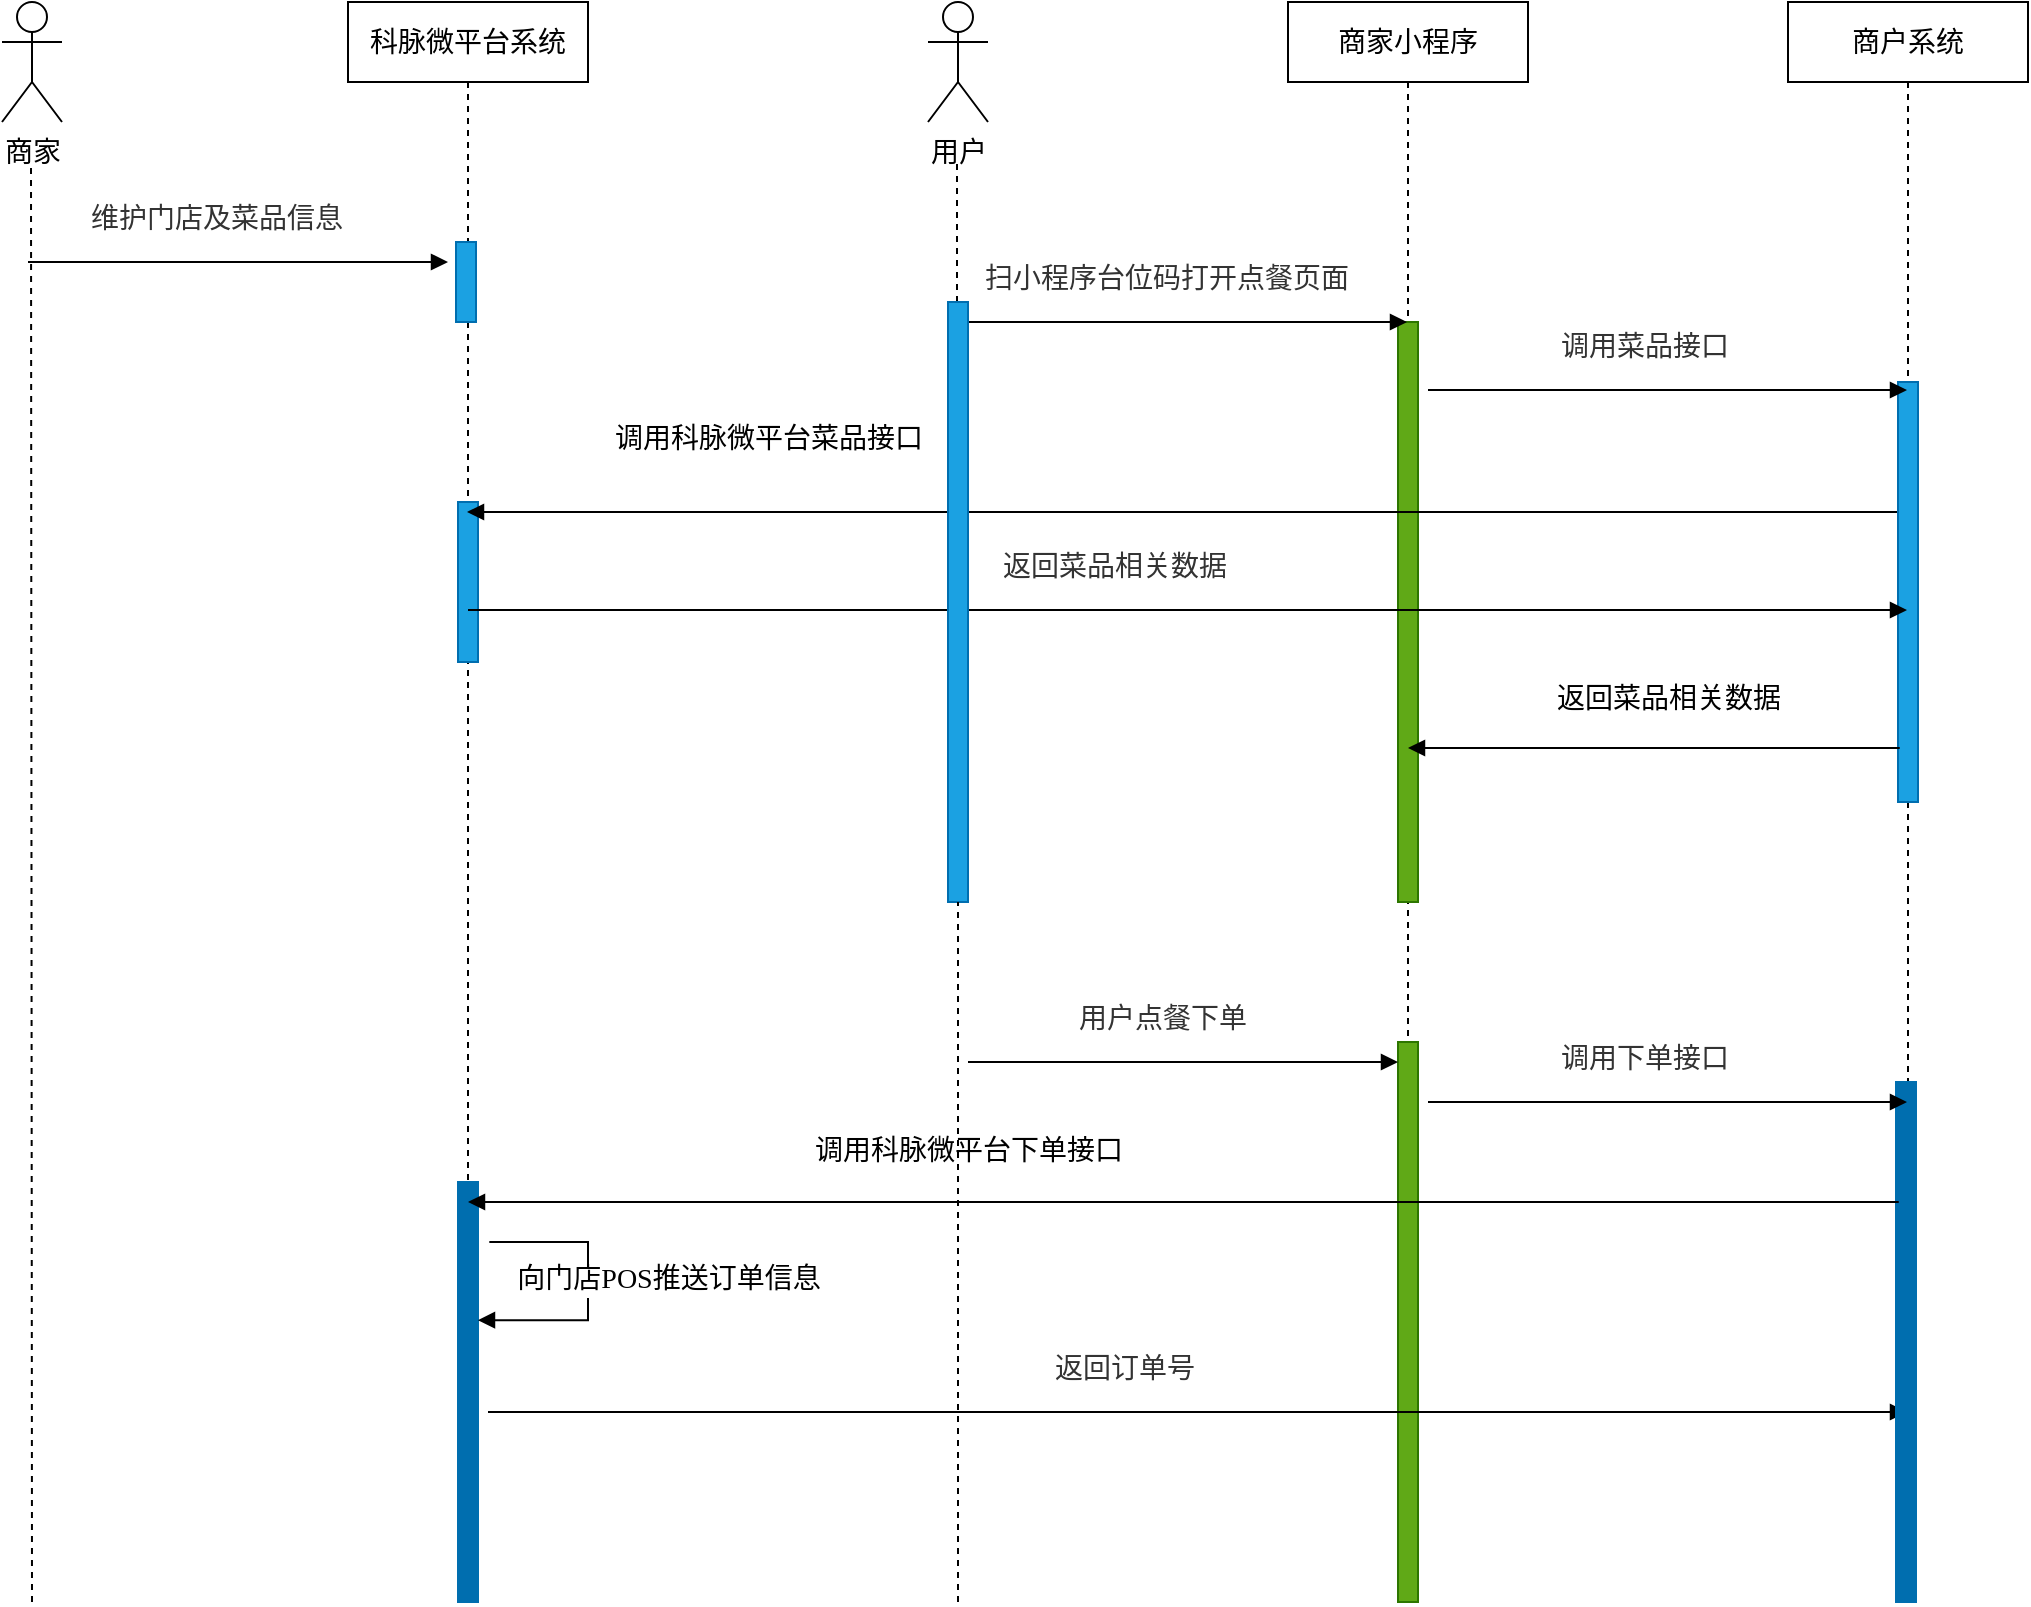 <mxfile version="14.5.10" type="github">
  <diagram id="5aa129d9-4b51-9b99-0a78-bb2f967fc3d4" name="Page-1">
    <mxGraphModel dx="1822" dy="794" grid="1" gridSize="10" guides="1" tooltips="1" connect="1" arrows="1" fold="1" page="0" pageScale="1" pageWidth="827" pageHeight="1169" background="#ffffff" math="0" shadow="0">
      <root>
        <mxCell id="0" />
        <mxCell id="1" parent="0" />
        <mxCell id="y1rh6phJj4241kgfLrmI-49" value="&lt;font style=&quot;font-size: 14px&quot;&gt;商家&lt;/font&gt;" style="shape=umlActor;verticalLabelPosition=bottom;verticalAlign=top;html=1;outlineConnect=0;movable=1;resizable=1;rotatable=1;deletable=1;editable=1;connectable=1;" parent="1" vertex="1">
          <mxGeometry x="-53" y="80" width="30" height="60" as="geometry" />
        </mxCell>
        <mxCell id="y1rh6phJj4241kgfLrmI-62" value="商家小程序" style="shape=umlLifeline;perimeter=lifelinePerimeter;whiteSpace=wrap;html=1;container=1;collapsible=0;recursiveResize=0;outlineConnect=0;fontSize=14;" parent="1" vertex="1">
          <mxGeometry x="590" y="80" width="120" height="800" as="geometry" />
        </mxCell>
        <mxCell id="y1rh6phJj4241kgfLrmI-63" value="" style="html=1;points=[];perimeter=orthogonalPerimeter;fillColor=#60a917;strokeColor=#2D7600;fontColor=#ffffff;" parent="y1rh6phJj4241kgfLrmI-62" vertex="1">
          <mxGeometry x="55" y="160" width="10" height="290" as="geometry" />
        </mxCell>
        <mxCell id="QpcFcwuWjfST1NYp_s-o-11" value="" style="html=1;points=[];perimeter=orthogonalPerimeter;fillColor=#60a917;strokeColor=#2D7600;fontColor=#ffffff;" parent="y1rh6phJj4241kgfLrmI-62" vertex="1">
          <mxGeometry x="55" y="520" width="10" height="280" as="geometry" />
        </mxCell>
        <mxCell id="y1rh6phJj4241kgfLrmI-64" value="&lt;font style=&quot;font-size: 14px&quot;&gt;科脉微平台系统&lt;/font&gt;" style="shape=umlLifeline;perimeter=lifelinePerimeter;whiteSpace=wrap;html=1;container=1;collapsible=0;recursiveResize=0;outlineConnect=0;" parent="1" vertex="1">
          <mxGeometry x="120" y="80" width="120" height="800" as="geometry" />
        </mxCell>
        <mxCell id="y1rh6phJj4241kgfLrmI-65" value="" style="html=1;points=[];perimeter=orthogonalPerimeter;fillColor=#1ba1e2;strokeColor=#006EAF;fontColor=#ffffff;" parent="y1rh6phJj4241kgfLrmI-64" vertex="1">
          <mxGeometry x="54" y="120" width="10" height="40" as="geometry" />
        </mxCell>
        <mxCell id="QpcFcwuWjfST1NYp_s-o-14" value="" style="html=1;points=[];perimeter=orthogonalPerimeter;rounded=0;shadow=0;comic=0;labelBackgroundColor=none;strokeColor=#006EAF;strokeWidth=1;fontFamily=Verdana;fontSize=12;fontColor=#ffffff;align=center;fillColor=#006EAF;" parent="y1rh6phJj4241kgfLrmI-64" vertex="1">
          <mxGeometry x="55" y="590" width="10" height="210" as="geometry" />
        </mxCell>
        <mxCell id="0CgtTunisocNIU1OMhdK-7" value="" style="html=1;points=[];perimeter=orthogonalPerimeter;fillColor=#1ba1e2;strokeColor=#006EAF;fontColor=#ffffff;" parent="y1rh6phJj4241kgfLrmI-64" vertex="1">
          <mxGeometry x="55" y="250" width="10" height="80" as="geometry" />
        </mxCell>
        <mxCell id="y1rh6phJj4241kgfLrmI-76" value="" style="endArrow=none;dashed=1;html=1;movable=1;resizable=1;rotatable=1;deletable=1;editable=1;connectable=1;" parent="1" edge="1">
          <mxGeometry width="50" height="50" relative="1" as="geometry">
            <mxPoint x="-38" y="880" as="sourcePoint" />
            <mxPoint x="-38.5" y="160" as="targetPoint" />
          </mxGeometry>
        </mxCell>
        <mxCell id="y1rh6phJj4241kgfLrmI-77" value="&lt;div style=&quot;text-align: left ; font-size: 14px&quot;&gt;&lt;font color=&quot;#333333&quot;&gt;扫小程序台位码打开点餐页面&lt;/font&gt;&lt;/div&gt;" style="html=1;verticalAlign=bottom;endArrow=block;labelBackgroundColor=none;fontFamily=Verdana;fontSize=14;edgeStyle=elbowEdgeStyle;elbow=vertical;" parent="1" edge="1">
          <mxGeometry x="-0.104" y="10" relative="1" as="geometry">
            <mxPoint x="430" y="240" as="sourcePoint" />
            <mxPoint x="649.5" y="240" as="targetPoint" />
            <mxPoint as="offset" />
          </mxGeometry>
        </mxCell>
        <mxCell id="QpcFcwuWjfST1NYp_s-o-5" value="&lt;span style=&quot;color: rgb(51 , 51 , 51) ; text-align: left&quot;&gt;&lt;font style=&quot;font-size: 14px&quot;&gt;维护门店及菜品信息&lt;/font&gt;&lt;/span&gt;" style="html=1;verticalAlign=bottom;endArrow=block;labelBackgroundColor=none;fontFamily=Verdana;fontSize=12;edgeStyle=elbowEdgeStyle;elbow=vertical;" parent="1" edge="1">
          <mxGeometry x="-0.104" y="10" relative="1" as="geometry">
            <mxPoint x="-40" y="210" as="sourcePoint" />
            <mxPoint x="170" y="210" as="targetPoint" />
            <mxPoint as="offset" />
            <Array as="points">
              <mxPoint x="65" y="210" />
            </Array>
          </mxGeometry>
        </mxCell>
        <mxCell id="QpcFcwuWjfST1NYp_s-o-9" value="&lt;span style=&quot;font-size: 14px&quot;&gt;用户&lt;/span&gt;" style="shape=umlActor;verticalLabelPosition=bottom;verticalAlign=top;html=1;outlineConnect=0;movable=1;resizable=1;rotatable=1;deletable=1;editable=1;connectable=1;" parent="1" vertex="1">
          <mxGeometry x="410" y="80" width="30" height="60" as="geometry" />
        </mxCell>
        <mxCell id="QpcFcwuWjfST1NYp_s-o-10" value="" style="endArrow=none;dashed=1;html=1;movable=1;resizable=1;rotatable=1;deletable=1;editable=1;connectable=1;startArrow=none;" parent="1" source="0CgtTunisocNIU1OMhdK-9" edge="1">
          <mxGeometry width="50" height="50" relative="1" as="geometry">
            <mxPoint x="425" y="760" as="sourcePoint" />
            <mxPoint x="424.5" y="160" as="targetPoint" />
          </mxGeometry>
        </mxCell>
        <mxCell id="QpcFcwuWjfST1NYp_s-o-12" value="&lt;div style=&quot;text-align: left ; font-size: 14px&quot;&gt;&lt;font color=&quot;#333333&quot;&gt;用户点餐下单&lt;/font&gt;&lt;/div&gt;" style="html=1;verticalAlign=bottom;endArrow=block;labelBackgroundColor=none;fontFamily=Verdana;fontSize=14;edgeStyle=elbowEdgeStyle;elbow=vertical;" parent="1" edge="1">
          <mxGeometry x="-0.104" y="10" relative="1" as="geometry">
            <mxPoint x="430" y="610" as="sourcePoint" />
            <mxPoint x="645" y="610" as="targetPoint" />
            <mxPoint as="offset" />
          </mxGeometry>
        </mxCell>
        <mxCell id="QpcFcwuWjfST1NYp_s-o-13" value="&lt;div style=&quot;text-align: left ; font-size: 14px&quot;&gt;调用科脉微平台菜品接口&lt;/div&gt;" style="html=1;verticalAlign=bottom;endArrow=block;labelBackgroundColor=none;fontFamily=Verdana;fontSize=14;edgeStyle=elbowEdgeStyle;elbow=vertical;" parent="1" edge="1">
          <mxGeometry x="0.671" y="-25" relative="1" as="geometry">
            <mxPoint x="725.5" y="335" as="sourcePoint" />
            <mxPoint x="179.5" y="335" as="targetPoint" />
            <mxPoint as="offset" />
            <Array as="points">
              <mxPoint x="910" y="335" />
            </Array>
          </mxGeometry>
        </mxCell>
        <mxCell id="QpcFcwuWjfST1NYp_s-o-16" value="&lt;div style=&quot;text-align: left ; font-size: 14px&quot;&gt;&lt;font color=&quot;#333333&quot;&gt;返回订单号&lt;/font&gt;&lt;/div&gt;" style="html=1;verticalAlign=bottom;endArrow=block;labelBackgroundColor=none;fontFamily=Verdana;fontSize=14;edgeStyle=elbowEdgeStyle;elbow=vertical;" parent="1" target="0CgtTunisocNIU1OMhdK-2" edge="1">
          <mxGeometry x="-0.104" y="10" relative="1" as="geometry">
            <mxPoint x="190" y="785" as="sourcePoint" />
            <mxPoint x="649.5" y="785" as="targetPoint" />
            <mxPoint as="offset" />
          </mxGeometry>
        </mxCell>
        <mxCell id="0CgtTunisocNIU1OMhdK-2" value="&lt;span style=&quot;font-size: 14px&quot;&gt;商户系统&lt;/span&gt;" style="shape=umlLifeline;perimeter=lifelinePerimeter;whiteSpace=wrap;html=1;container=1;collapsible=0;recursiveResize=0;outlineConnect=0;" parent="1" vertex="1">
          <mxGeometry x="840" y="80" width="120" height="800" as="geometry" />
        </mxCell>
        <mxCell id="0CgtTunisocNIU1OMhdK-3" value="" style="html=1;points=[];perimeter=orthogonalPerimeter;fillColor=#1ba1e2;strokeColor=#006EAF;fontColor=#ffffff;" parent="0CgtTunisocNIU1OMhdK-2" vertex="1">
          <mxGeometry x="55" y="190" width="10" height="210" as="geometry" />
        </mxCell>
        <mxCell id="0CgtTunisocNIU1OMhdK-4" value="" style="html=1;points=[];perimeter=orthogonalPerimeter;rounded=0;shadow=0;comic=0;labelBackgroundColor=none;strokeColor=#006EAF;strokeWidth=1;fontFamily=Verdana;fontSize=12;fontColor=#ffffff;align=center;fillColor=#006EAF;" parent="0CgtTunisocNIU1OMhdK-2" vertex="1">
          <mxGeometry x="54" y="540" width="10" height="260" as="geometry" />
        </mxCell>
        <mxCell id="0CgtTunisocNIU1OMhdK-6" value="&lt;div style=&quot;text-align: left ; font-size: 14px&quot;&gt;&lt;font color=&quot;#333333&quot;&gt;调用菜品接口&lt;/font&gt;&lt;/div&gt;" style="html=1;verticalAlign=bottom;endArrow=block;labelBackgroundColor=none;fontFamily=Verdana;fontSize=14;edgeStyle=elbowEdgeStyle;elbow=vertical;" parent="1" edge="1">
          <mxGeometry x="-0.104" y="10" relative="1" as="geometry">
            <mxPoint x="660" y="274" as="sourcePoint" />
            <mxPoint x="899.5" y="274" as="targetPoint" />
            <mxPoint as="offset" />
          </mxGeometry>
        </mxCell>
        <mxCell id="0CgtTunisocNIU1OMhdK-8" value="&lt;div style=&quot;text-align: left&quot;&gt;&lt;span style=&quot;font-size: 14px&quot;&gt;&lt;font color=&quot;#333333&quot;&gt;返回菜品相关数据&lt;/font&gt;&lt;/span&gt;&lt;/div&gt;" style="html=1;verticalAlign=bottom;endArrow=block;labelBackgroundColor=none;fontFamily=Verdana;fontSize=12;edgeStyle=elbowEdgeStyle;elbow=vertical;" parent="1" edge="1">
          <mxGeometry x="-0.104" y="10" relative="1" as="geometry">
            <mxPoint x="180" y="384" as="sourcePoint" />
            <mxPoint x="899.5" y="384" as="targetPoint" />
            <mxPoint as="offset" />
            <Array as="points">
              <mxPoint x="285" y="384" />
            </Array>
          </mxGeometry>
        </mxCell>
        <mxCell id="0CgtTunisocNIU1OMhdK-9" value="" style="html=1;points=[];perimeter=orthogonalPerimeter;fillColor=#1ba1e2;strokeColor=#006EAF;fontColor=#ffffff;" parent="1" vertex="1">
          <mxGeometry x="420" y="230" width="10" height="300" as="geometry" />
        </mxCell>
        <mxCell id="0CgtTunisocNIU1OMhdK-10" value="" style="endArrow=none;dashed=1;html=1;movable=1;resizable=1;rotatable=1;deletable=1;editable=1;connectable=1;" parent="1" target="0CgtTunisocNIU1OMhdK-9" edge="1">
          <mxGeometry width="50" height="50" relative="1" as="geometry">
            <mxPoint x="425" y="880" as="sourcePoint" />
            <mxPoint x="424.5" y="160" as="targetPoint" />
          </mxGeometry>
        </mxCell>
        <mxCell id="0CgtTunisocNIU1OMhdK-11" value="&lt;div style=&quot;text-align: left ; font-size: 14px&quot;&gt;返回菜品相关数据&lt;/div&gt;" style="html=1;verticalAlign=bottom;endArrow=block;labelBackgroundColor=none;fontFamily=Verdana;fontSize=14;edgeStyle=elbowEdgeStyle;elbow=vertical;" parent="1" edge="1">
          <mxGeometry x="0.402" y="-13" relative="1" as="geometry">
            <mxPoint x="716" y="453" as="sourcePoint" />
            <mxPoint x="650" y="453" as="targetPoint" />
            <mxPoint as="offset" />
            <Array as="points">
              <mxPoint x="900.5" y="453" />
            </Array>
          </mxGeometry>
        </mxCell>
        <mxCell id="0CgtTunisocNIU1OMhdK-12" value="&lt;div style=&quot;text-align: left ; font-size: 14px&quot;&gt;调用科脉微平台下单接口&lt;/div&gt;" style="html=1;verticalAlign=bottom;endArrow=block;labelBackgroundColor=none;fontFamily=Verdana;fontSize=14;edgeStyle=elbowEdgeStyle;elbow=vertical;" parent="1" edge="1" target="y1rh6phJj4241kgfLrmI-64">
          <mxGeometry x="0.442" y="-14" relative="1" as="geometry">
            <mxPoint x="726" y="680" as="sourcePoint" />
            <mxPoint x="680" y="680" as="targetPoint" />
            <mxPoint as="offset" />
            <Array as="points">
              <mxPoint x="900" y="680" />
            </Array>
          </mxGeometry>
        </mxCell>
        <mxCell id="A0QS7YvNojqld_3xA-VV-1" value="&lt;div style=&quot;text-align: left ; font-size: 14px&quot;&gt;&lt;font color=&quot;#333333&quot;&gt;调用下单接口&lt;/font&gt;&lt;/div&gt;" style="html=1;verticalAlign=bottom;endArrow=block;labelBackgroundColor=none;fontFamily=Verdana;fontSize=14;edgeStyle=elbowEdgeStyle;elbow=vertical;" edge="1" parent="1" target="0CgtTunisocNIU1OMhdK-2">
          <mxGeometry x="-0.104" y="10" relative="1" as="geometry">
            <mxPoint x="660" y="630" as="sourcePoint" />
            <mxPoint x="865" y="630" as="targetPoint" />
            <mxPoint as="offset" />
          </mxGeometry>
        </mxCell>
        <mxCell id="A0QS7YvNojqld_3xA-VV-2" value="&lt;span style=&quot;font-size: 14px&quot;&gt;向门店POS推送订单信息&lt;/span&gt;" style="html=1;verticalAlign=bottom;endArrow=block;labelBackgroundColor=#ffffff;fontFamily=Verdana;fontSize=12;elbow=vertical;edgeStyle=orthogonalEdgeStyle;exitX=1.066;exitY=0.713;exitPerimeter=0;rounded=0;" edge="1" parent="1">
          <mxGeometry x="0.106" y="40" relative="1" as="geometry">
            <mxPoint x="190.66" y="700.01" as="sourcePoint" />
            <mxPoint x="185" y="739.1" as="targetPoint" />
            <Array as="points">
              <mxPoint x="240" y="700.1" />
              <mxPoint x="240" y="739.1" />
            </Array>
            <mxPoint as="offset" />
          </mxGeometry>
        </mxCell>
      </root>
    </mxGraphModel>
  </diagram>
</mxfile>
